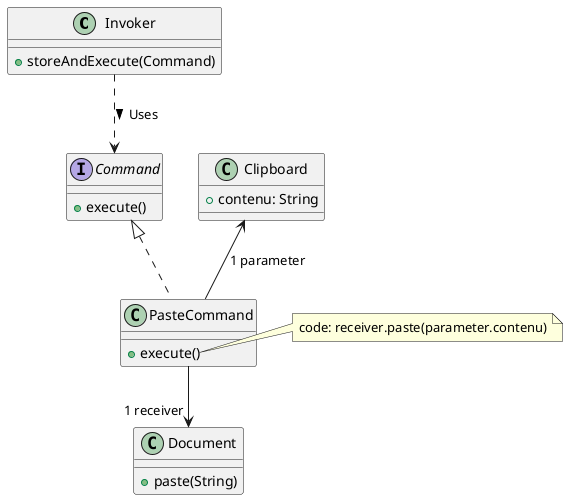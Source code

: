 @startuml
class Invoker {
  +storeAndExecute(Command)
}

interface Command {
  +execute()
}

class PasteCommand implements Command {
  +execute()
}

note right of PasteCommand::execute
  code: receiver.paste(parameter.contenu)
end note

class Document {
  +paste(String)
}

class Clipboard {
  +contenu: String
}

Invoker ..> Command : Uses >
PasteCommand --> "1 receiver" Document
Clipboard <-- PasteCommand : "1 parameter"
@enduml